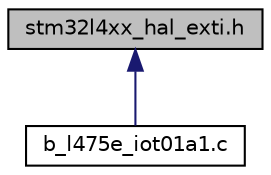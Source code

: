 digraph "stm32l4xx_hal_exti.h"
{
 // LATEX_PDF_SIZE
  edge [fontname="Helvetica",fontsize="10",labelfontname="Helvetica",labelfontsize="10"];
  node [fontname="Helvetica",fontsize="10",shape=record];
  Node1 [label="stm32l4xx_hal_exti.h",height=0.2,width=0.4,color="black", fillcolor="grey75", style="filled", fontcolor="black",tooltip="Header file of EXTI HAL module."];
  Node1 -> Node2 [dir="back",color="midnightblue",fontsize="10",style="solid",fontname="Helvetica"];
  Node2 [label="b_l475e_iot01a1.c",height=0.2,width=0.4,color="black", fillcolor="white", style="filled",URL="$b__l475e__iot01a1_8c.html",tooltip=": Source file for the BSP Common driver"];
}
